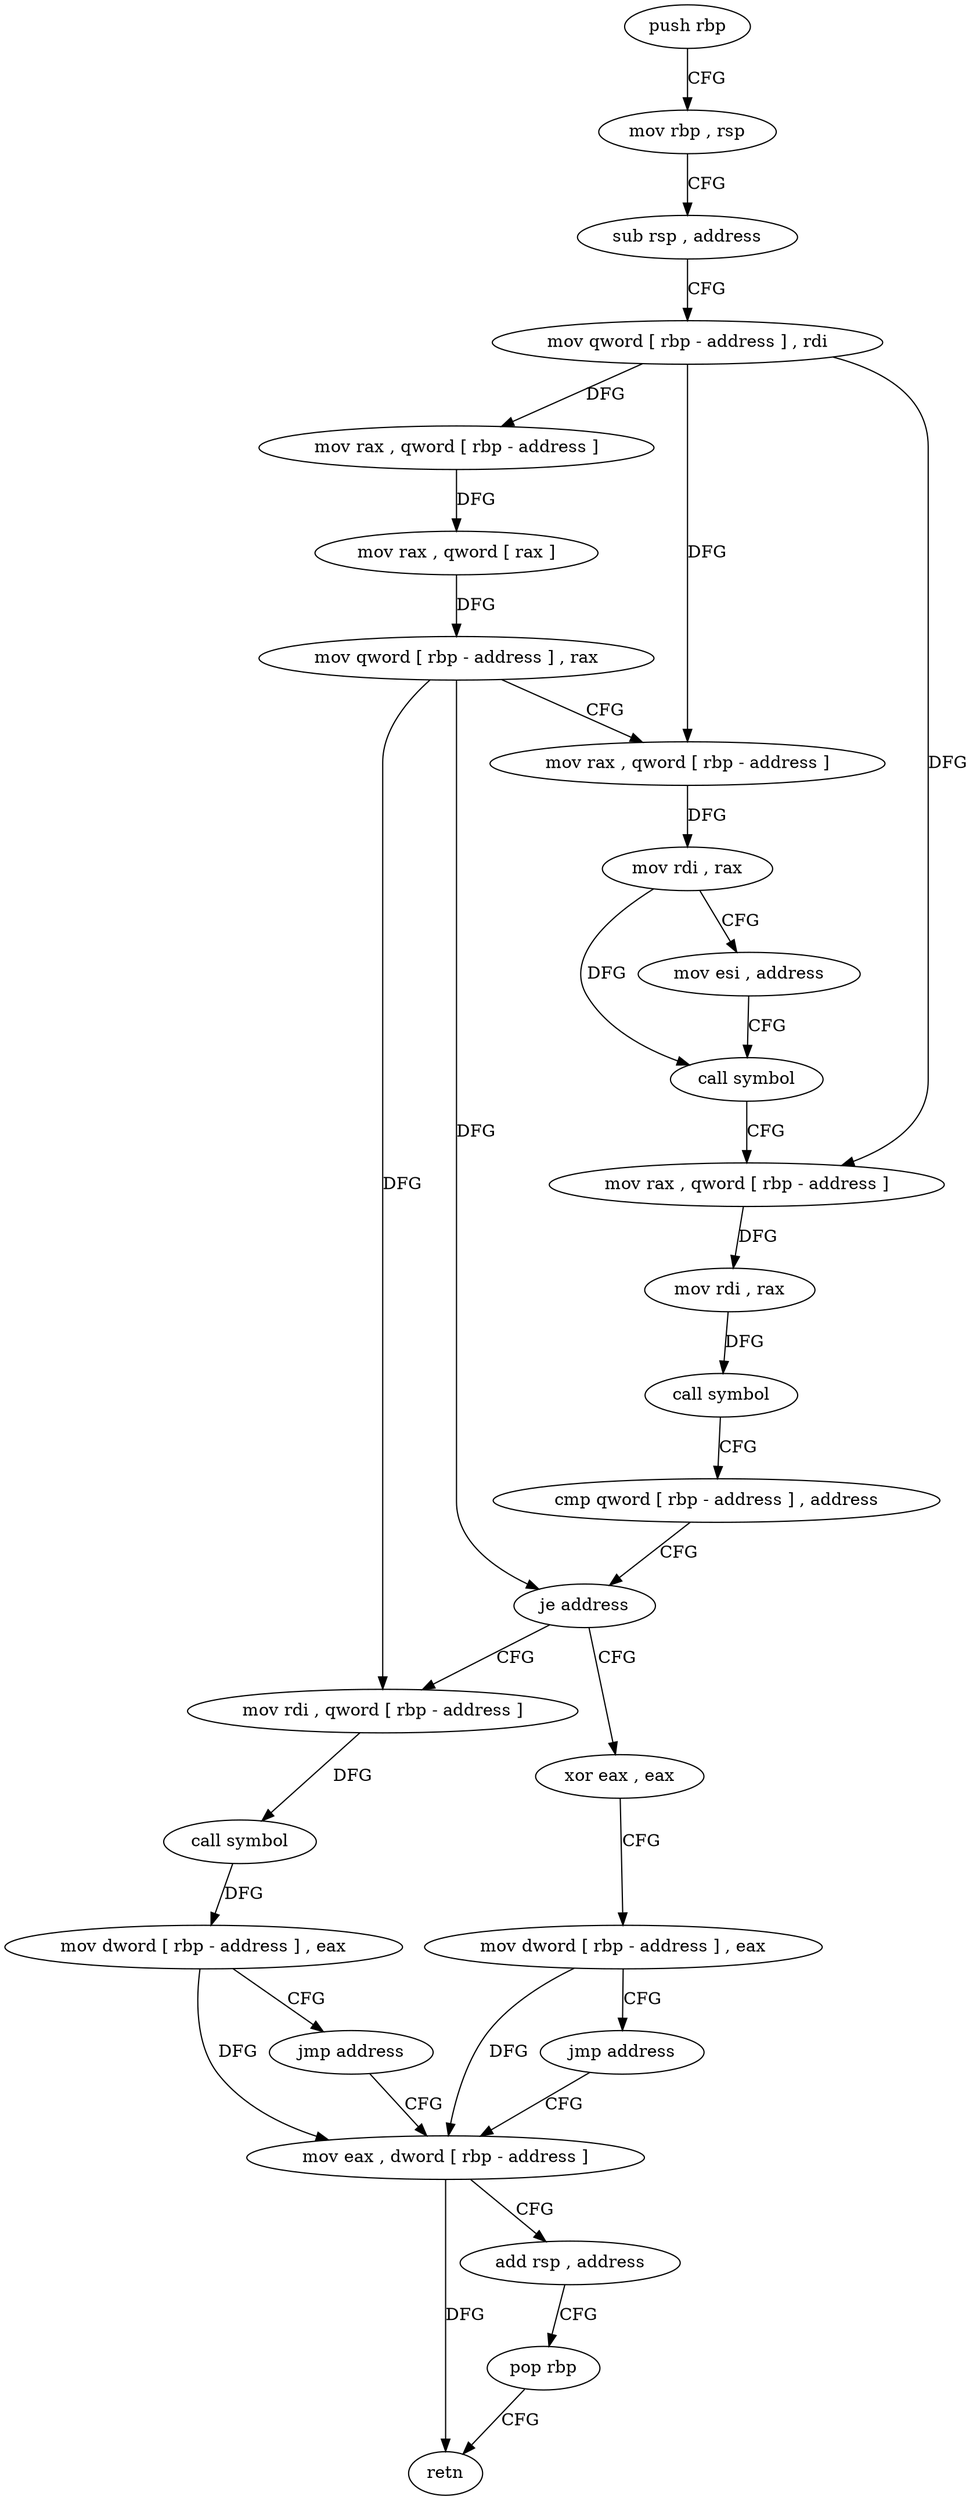 digraph "func" {
"4237520" [label = "push rbp" ]
"4237521" [label = "mov rbp , rsp" ]
"4237524" [label = "sub rsp , address" ]
"4237528" [label = "mov qword [ rbp - address ] , rdi" ]
"4237532" [label = "mov rax , qword [ rbp - address ]" ]
"4237536" [label = "mov rax , qword [ rax ]" ]
"4237539" [label = "mov qword [ rbp - address ] , rax" ]
"4237543" [label = "mov rax , qword [ rbp - address ]" ]
"4237547" [label = "mov rdi , rax" ]
"4237550" [label = "mov esi , address" ]
"4237555" [label = "call symbol" ]
"4237560" [label = "mov rax , qword [ rbp - address ]" ]
"4237564" [label = "mov rdi , rax" ]
"4237567" [label = "call symbol" ]
"4237572" [label = "cmp qword [ rbp - address ] , address" ]
"4237577" [label = "je address" ]
"4237600" [label = "xor eax , eax" ]
"4237583" [label = "mov rdi , qword [ rbp - address ]" ]
"4237602" [label = "mov dword [ rbp - address ] , eax" ]
"4237605" [label = "jmp address" ]
"4237610" [label = "mov eax , dword [ rbp - address ]" ]
"4237587" [label = "call symbol" ]
"4237592" [label = "mov dword [ rbp - address ] , eax" ]
"4237595" [label = "jmp address" ]
"4237613" [label = "add rsp , address" ]
"4237617" [label = "pop rbp" ]
"4237618" [label = "retn" ]
"4237520" -> "4237521" [ label = "CFG" ]
"4237521" -> "4237524" [ label = "CFG" ]
"4237524" -> "4237528" [ label = "CFG" ]
"4237528" -> "4237532" [ label = "DFG" ]
"4237528" -> "4237543" [ label = "DFG" ]
"4237528" -> "4237560" [ label = "DFG" ]
"4237532" -> "4237536" [ label = "DFG" ]
"4237536" -> "4237539" [ label = "DFG" ]
"4237539" -> "4237543" [ label = "CFG" ]
"4237539" -> "4237577" [ label = "DFG" ]
"4237539" -> "4237583" [ label = "DFG" ]
"4237543" -> "4237547" [ label = "DFG" ]
"4237547" -> "4237550" [ label = "CFG" ]
"4237547" -> "4237555" [ label = "DFG" ]
"4237550" -> "4237555" [ label = "CFG" ]
"4237555" -> "4237560" [ label = "CFG" ]
"4237560" -> "4237564" [ label = "DFG" ]
"4237564" -> "4237567" [ label = "DFG" ]
"4237567" -> "4237572" [ label = "CFG" ]
"4237572" -> "4237577" [ label = "CFG" ]
"4237577" -> "4237600" [ label = "CFG" ]
"4237577" -> "4237583" [ label = "CFG" ]
"4237600" -> "4237602" [ label = "CFG" ]
"4237583" -> "4237587" [ label = "DFG" ]
"4237602" -> "4237605" [ label = "CFG" ]
"4237602" -> "4237610" [ label = "DFG" ]
"4237605" -> "4237610" [ label = "CFG" ]
"4237610" -> "4237613" [ label = "CFG" ]
"4237610" -> "4237618" [ label = "DFG" ]
"4237587" -> "4237592" [ label = "DFG" ]
"4237592" -> "4237595" [ label = "CFG" ]
"4237592" -> "4237610" [ label = "DFG" ]
"4237595" -> "4237610" [ label = "CFG" ]
"4237613" -> "4237617" [ label = "CFG" ]
"4237617" -> "4237618" [ label = "CFG" ]
}
